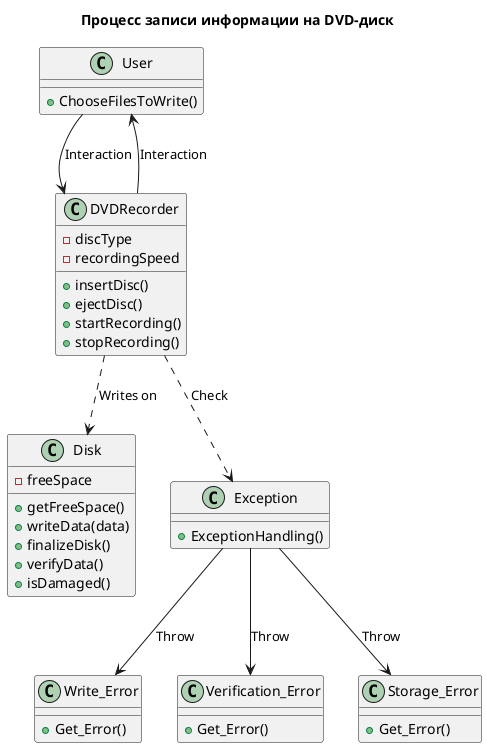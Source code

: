 @startuml
title Процесс записи информации на DVD-диск

class User {
    +ChooseFilesToWrite()
}

class DVDRecorder {
  - discType
  - recordingSpeed
  + insertDisc()
  + ejectDisc()
  + startRecording()
  + stopRecording()
}

class Disk {
  - freeSpace
  + getFreeSpace()
  + writeData(data)
  + finalizeDisk()
  + verifyData()
  + isDamaged()
}

class Exception {
    +ExceptionHandling()
}

class Write_Error {
    +Get_Error()
}

class Verification_Error {
    +Get_Error()
}

class Storage_Error {
    +Get_Error()
}

User --> DVDRecorder: Interaction
DVDRecorder --> User: Interaction
DVDRecorder ..> Disk: Writes on
DVDRecorder ..> Exception: Check
Exception --> Write_Error: Throw
Exception --> Verification_Error: Throw
Exception --> Storage_Error: Throw

@enduml
